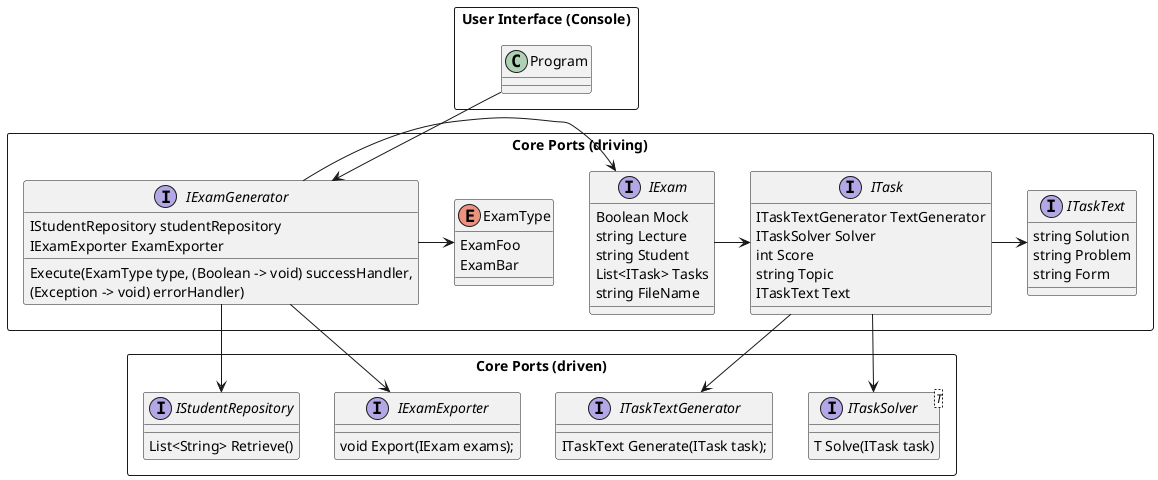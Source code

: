 @startuml

package "User Interface (Console)" <<Rectangle>> {
    class "Program" as View
}


package "Core Ports (driving)" <<Rectangle>> {

    interface ITask
    {
        ITaskTextGenerator TextGenerator 
        ITaskSolver Solver
        int Score
        string Topic 
        ITaskText Text 
    }

    interface ITaskText
    {
        string Solution 
        string Problem 
        string Form 
    }

    interface IExam
    {
        Boolean Mock 
        string Lecture 
        string Student 
        List<ITask> Tasks 
        string FileName 
    }

    interface "IExamGenerator" as CoreService {
        IStudentRepository studentRepository
        IExamExporter ExamExporter 
        {method} Execute(ExamType type, (Boolean -> void) successHandler,
            (Exception -> void) errorHandler)
    }

    enum ExamType {
        ExamFoo
        ExamBar
    }

}

package "Core Ports (driven)" <<Rectangle>> {        

    interface "IStudentRepository" as InfrastructureInterface
    {
        List<String> Retrieve()
    }

    interface IExamExporter
    {
        void Export(IExam exams);
    }

    interface ITaskTextGenerator 
    {
        ITaskText Generate(ITask task);
    }

    interface ITaskSolver<T>
    {
        T Solve(ITask task)
    }

}


View -> CoreService
IExam -> ITask
CoreService -> IExam
ITask -> ITaskText
CoreService -> InfrastructureInterface
CoreService -> IExamExporter
CoreService -> ExamType
ITask -> ITaskSolver
ITask -> ITaskTextGenerator
View .[hidden].> ITask 
ITask .[hidden].> IExamExporter
@enduml

